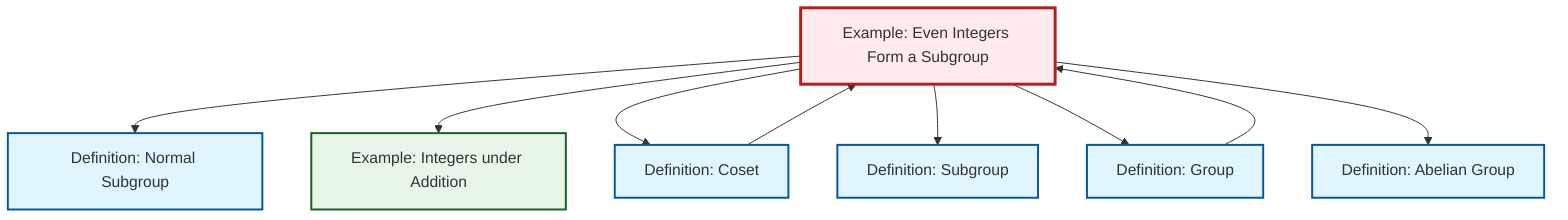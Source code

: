 graph TD
    classDef definition fill:#e1f5fe,stroke:#01579b,stroke-width:2px
    classDef theorem fill:#f3e5f5,stroke:#4a148c,stroke-width:2px
    classDef axiom fill:#fff3e0,stroke:#e65100,stroke-width:2px
    classDef example fill:#e8f5e9,stroke:#1b5e20,stroke-width:2px
    classDef current fill:#ffebee,stroke:#b71c1c,stroke-width:3px
    ex-even-integers-subgroup["Example: Even Integers Form a Subgroup"]:::example
    ex-integers-addition["Example: Integers under Addition"]:::example
    def-subgroup["Definition: Subgroup"]:::definition
    def-coset["Definition: Coset"]:::definition
    def-normal-subgroup["Definition: Normal Subgroup"]:::definition
    def-abelian-group["Definition: Abelian Group"]:::definition
    def-group["Definition: Group"]:::definition
    ex-even-integers-subgroup --> def-normal-subgroup
    ex-even-integers-subgroup --> ex-integers-addition
    ex-even-integers-subgroup --> def-coset
    def-coset --> ex-even-integers-subgroup
    ex-even-integers-subgroup --> def-subgroup
    def-group --> ex-even-integers-subgroup
    ex-even-integers-subgroup --> def-group
    ex-even-integers-subgroup --> def-abelian-group
    class ex-even-integers-subgroup current